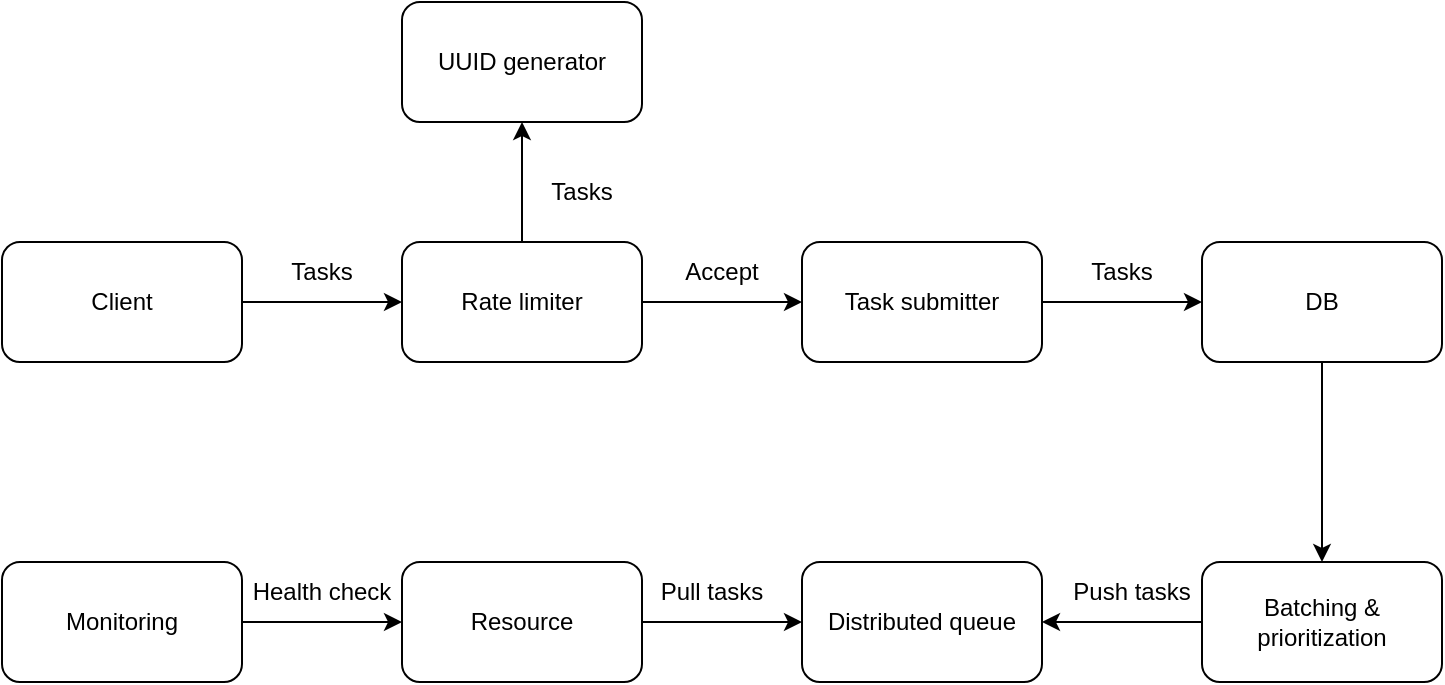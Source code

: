 <mxfile version="21.3.7" type="device">
  <diagram name="Page-1" id="DR1hZff_tqIU8cBrGjZ4">
    <mxGraphModel dx="882" dy="596" grid="1" gridSize="10" guides="1" tooltips="1" connect="1" arrows="1" fold="1" page="1" pageScale="1" pageWidth="850" pageHeight="1100" math="0" shadow="0">
      <root>
        <mxCell id="0" />
        <mxCell id="1" parent="0" />
        <mxCell id="0JPZZTUxePhTWCWDVgy8-3" style="edgeStyle=orthogonalEdgeStyle;rounded=0;orthogonalLoop=1;jettySize=auto;html=1;exitX=1;exitY=0.5;exitDx=0;exitDy=0;entryX=0;entryY=0.5;entryDx=0;entryDy=0;" parent="1" source="0JPZZTUxePhTWCWDVgy8-1" target="0JPZZTUxePhTWCWDVgy8-2" edge="1">
          <mxGeometry relative="1" as="geometry" />
        </mxCell>
        <mxCell id="0JPZZTUxePhTWCWDVgy8-1" value="Client" style="rounded=1;whiteSpace=wrap;html=1;" parent="1" vertex="1">
          <mxGeometry x="80" y="160" width="120" height="60" as="geometry" />
        </mxCell>
        <mxCell id="0JPZZTUxePhTWCWDVgy8-5" style="edgeStyle=orthogonalEdgeStyle;rounded=0;orthogonalLoop=1;jettySize=auto;html=1;exitX=1;exitY=0.5;exitDx=0;exitDy=0;entryX=0;entryY=0.5;entryDx=0;entryDy=0;" parent="1" source="0JPZZTUxePhTWCWDVgy8-2" target="0JPZZTUxePhTWCWDVgy8-4" edge="1">
          <mxGeometry relative="1" as="geometry" />
        </mxCell>
        <mxCell id="gjG6H89CBTvQJGituTJ4-4" style="edgeStyle=orthogonalEdgeStyle;rounded=0;orthogonalLoop=1;jettySize=auto;html=1;exitX=0.5;exitY=0;exitDx=0;exitDy=0;entryX=0.5;entryY=1;entryDx=0;entryDy=0;" edge="1" parent="1" source="0JPZZTUxePhTWCWDVgy8-2" target="gjG6H89CBTvQJGituTJ4-1">
          <mxGeometry relative="1" as="geometry" />
        </mxCell>
        <mxCell id="0JPZZTUxePhTWCWDVgy8-2" value="Rate limiter" style="rounded=1;whiteSpace=wrap;html=1;" parent="1" vertex="1">
          <mxGeometry x="280" y="160" width="120" height="60" as="geometry" />
        </mxCell>
        <mxCell id="0JPZZTUxePhTWCWDVgy8-7" style="edgeStyle=orthogonalEdgeStyle;rounded=0;orthogonalLoop=1;jettySize=auto;html=1;exitX=1;exitY=0.5;exitDx=0;exitDy=0;entryX=0;entryY=0.5;entryDx=0;entryDy=0;" parent="1" source="0JPZZTUxePhTWCWDVgy8-4" target="0JPZZTUxePhTWCWDVgy8-6" edge="1">
          <mxGeometry relative="1" as="geometry" />
        </mxCell>
        <mxCell id="0JPZZTUxePhTWCWDVgy8-4" value="Task submitter" style="rounded=1;whiteSpace=wrap;html=1;" parent="1" vertex="1">
          <mxGeometry x="480" y="160" width="120" height="60" as="geometry" />
        </mxCell>
        <mxCell id="0JPZZTUxePhTWCWDVgy8-9" style="edgeStyle=orthogonalEdgeStyle;rounded=0;orthogonalLoop=1;jettySize=auto;html=1;exitX=0.5;exitY=1;exitDx=0;exitDy=0;" parent="1" source="0JPZZTUxePhTWCWDVgy8-6" target="0JPZZTUxePhTWCWDVgy8-8" edge="1">
          <mxGeometry relative="1" as="geometry" />
        </mxCell>
        <mxCell id="0JPZZTUxePhTWCWDVgy8-6" value="DB" style="rounded=1;whiteSpace=wrap;html=1;" parent="1" vertex="1">
          <mxGeometry x="680" y="160" width="120" height="60" as="geometry" />
        </mxCell>
        <mxCell id="0JPZZTUxePhTWCWDVgy8-11" style="edgeStyle=orthogonalEdgeStyle;rounded=0;orthogonalLoop=1;jettySize=auto;html=1;exitX=0;exitY=0.5;exitDx=0;exitDy=0;entryX=1;entryY=0.5;entryDx=0;entryDy=0;" parent="1" source="0JPZZTUxePhTWCWDVgy8-8" target="0JPZZTUxePhTWCWDVgy8-10" edge="1">
          <mxGeometry relative="1" as="geometry" />
        </mxCell>
        <mxCell id="0JPZZTUxePhTWCWDVgy8-8" value="Batching &amp;amp; prioritization" style="rounded=1;whiteSpace=wrap;html=1;" parent="1" vertex="1">
          <mxGeometry x="680" y="320" width="120" height="60" as="geometry" />
        </mxCell>
        <mxCell id="0JPZZTUxePhTWCWDVgy8-10" value="Distributed queue" style="rounded=1;whiteSpace=wrap;html=1;" parent="1" vertex="1">
          <mxGeometry x="480" y="320" width="120" height="60" as="geometry" />
        </mxCell>
        <mxCell id="0JPZZTUxePhTWCWDVgy8-13" style="edgeStyle=orthogonalEdgeStyle;rounded=0;orthogonalLoop=1;jettySize=auto;html=1;exitX=1;exitY=0.5;exitDx=0;exitDy=0;entryX=0;entryY=0.5;entryDx=0;entryDy=0;" parent="1" source="0JPZZTUxePhTWCWDVgy8-12" target="0JPZZTUxePhTWCWDVgy8-10" edge="1">
          <mxGeometry relative="1" as="geometry" />
        </mxCell>
        <mxCell id="0JPZZTUxePhTWCWDVgy8-12" value="Resource" style="rounded=1;whiteSpace=wrap;html=1;" parent="1" vertex="1">
          <mxGeometry x="280" y="320" width="120" height="60" as="geometry" />
        </mxCell>
        <mxCell id="0JPZZTUxePhTWCWDVgy8-15" style="edgeStyle=orthogonalEdgeStyle;rounded=0;orthogonalLoop=1;jettySize=auto;html=1;exitX=1;exitY=0.5;exitDx=0;exitDy=0;entryX=0;entryY=0.5;entryDx=0;entryDy=0;" parent="1" source="0JPZZTUxePhTWCWDVgy8-14" target="0JPZZTUxePhTWCWDVgy8-12" edge="1">
          <mxGeometry relative="1" as="geometry" />
        </mxCell>
        <mxCell id="0JPZZTUxePhTWCWDVgy8-14" value="Monitoring" style="rounded=1;whiteSpace=wrap;html=1;" parent="1" vertex="1">
          <mxGeometry x="80" y="320" width="120" height="60" as="geometry" />
        </mxCell>
        <mxCell id="gjG6H89CBTvQJGituTJ4-1" value="UUID generator" style="rounded=1;whiteSpace=wrap;html=1;" vertex="1" parent="1">
          <mxGeometry x="280" y="40" width="120" height="60" as="geometry" />
        </mxCell>
        <mxCell id="gjG6H89CBTvQJGituTJ4-2" value="Tasks" style="text;html=1;strokeColor=none;fillColor=none;align=center;verticalAlign=middle;whiteSpace=wrap;rounded=0;" vertex="1" parent="1">
          <mxGeometry x="210" y="160" width="60" height="30" as="geometry" />
        </mxCell>
        <mxCell id="gjG6H89CBTvQJGituTJ4-3" value="Accept" style="text;html=1;strokeColor=none;fillColor=none;align=center;verticalAlign=middle;whiteSpace=wrap;rounded=0;" vertex="1" parent="1">
          <mxGeometry x="410" y="160" width="60" height="30" as="geometry" />
        </mxCell>
        <mxCell id="gjG6H89CBTvQJGituTJ4-5" value="Tasks" style="text;html=1;strokeColor=none;fillColor=none;align=center;verticalAlign=middle;whiteSpace=wrap;rounded=0;" vertex="1" parent="1">
          <mxGeometry x="340" y="120" width="60" height="30" as="geometry" />
        </mxCell>
        <mxCell id="gjG6H89CBTvQJGituTJ4-6" value="Tasks" style="text;html=1;strokeColor=none;fillColor=none;align=center;verticalAlign=middle;whiteSpace=wrap;rounded=0;" vertex="1" parent="1">
          <mxGeometry x="610" y="160" width="60" height="30" as="geometry" />
        </mxCell>
        <mxCell id="gjG6H89CBTvQJGituTJ4-7" value="Push tasks" style="text;html=1;strokeColor=none;fillColor=none;align=center;verticalAlign=middle;whiteSpace=wrap;rounded=0;" vertex="1" parent="1">
          <mxGeometry x="610" y="320" width="70" height="30" as="geometry" />
        </mxCell>
        <mxCell id="gjG6H89CBTvQJGituTJ4-8" value="Pull tasks" style="text;html=1;strokeColor=none;fillColor=none;align=center;verticalAlign=middle;whiteSpace=wrap;rounded=0;" vertex="1" parent="1">
          <mxGeometry x="400" y="320" width="70" height="30" as="geometry" />
        </mxCell>
        <mxCell id="gjG6H89CBTvQJGituTJ4-9" value="Health check" style="text;html=1;strokeColor=none;fillColor=none;align=center;verticalAlign=middle;whiteSpace=wrap;rounded=0;" vertex="1" parent="1">
          <mxGeometry x="200" y="320" width="80" height="30" as="geometry" />
        </mxCell>
      </root>
    </mxGraphModel>
  </diagram>
</mxfile>
